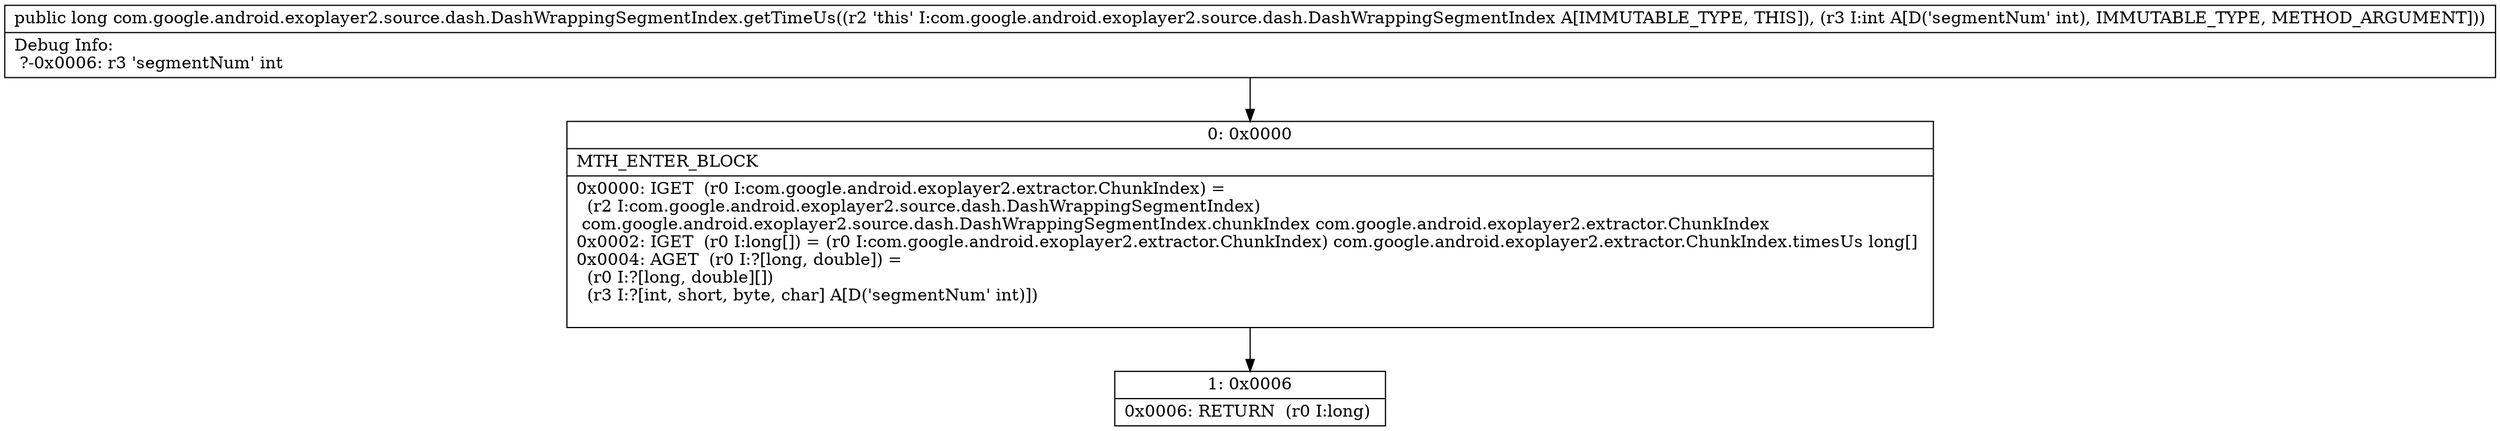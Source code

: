 digraph "CFG forcom.google.android.exoplayer2.source.dash.DashWrappingSegmentIndex.getTimeUs(I)J" {
Node_0 [shape=record,label="{0\:\ 0x0000|MTH_ENTER_BLOCK\l|0x0000: IGET  (r0 I:com.google.android.exoplayer2.extractor.ChunkIndex) = \l  (r2 I:com.google.android.exoplayer2.source.dash.DashWrappingSegmentIndex)\l com.google.android.exoplayer2.source.dash.DashWrappingSegmentIndex.chunkIndex com.google.android.exoplayer2.extractor.ChunkIndex \l0x0002: IGET  (r0 I:long[]) = (r0 I:com.google.android.exoplayer2.extractor.ChunkIndex) com.google.android.exoplayer2.extractor.ChunkIndex.timesUs long[] \l0x0004: AGET  (r0 I:?[long, double]) = \l  (r0 I:?[long, double][])\l  (r3 I:?[int, short, byte, char] A[D('segmentNum' int)])\l \l}"];
Node_1 [shape=record,label="{1\:\ 0x0006|0x0006: RETURN  (r0 I:long) \l}"];
MethodNode[shape=record,label="{public long com.google.android.exoplayer2.source.dash.DashWrappingSegmentIndex.getTimeUs((r2 'this' I:com.google.android.exoplayer2.source.dash.DashWrappingSegmentIndex A[IMMUTABLE_TYPE, THIS]), (r3 I:int A[D('segmentNum' int), IMMUTABLE_TYPE, METHOD_ARGUMENT]))  | Debug Info:\l  ?\-0x0006: r3 'segmentNum' int\l}"];
MethodNode -> Node_0;
Node_0 -> Node_1;
}

